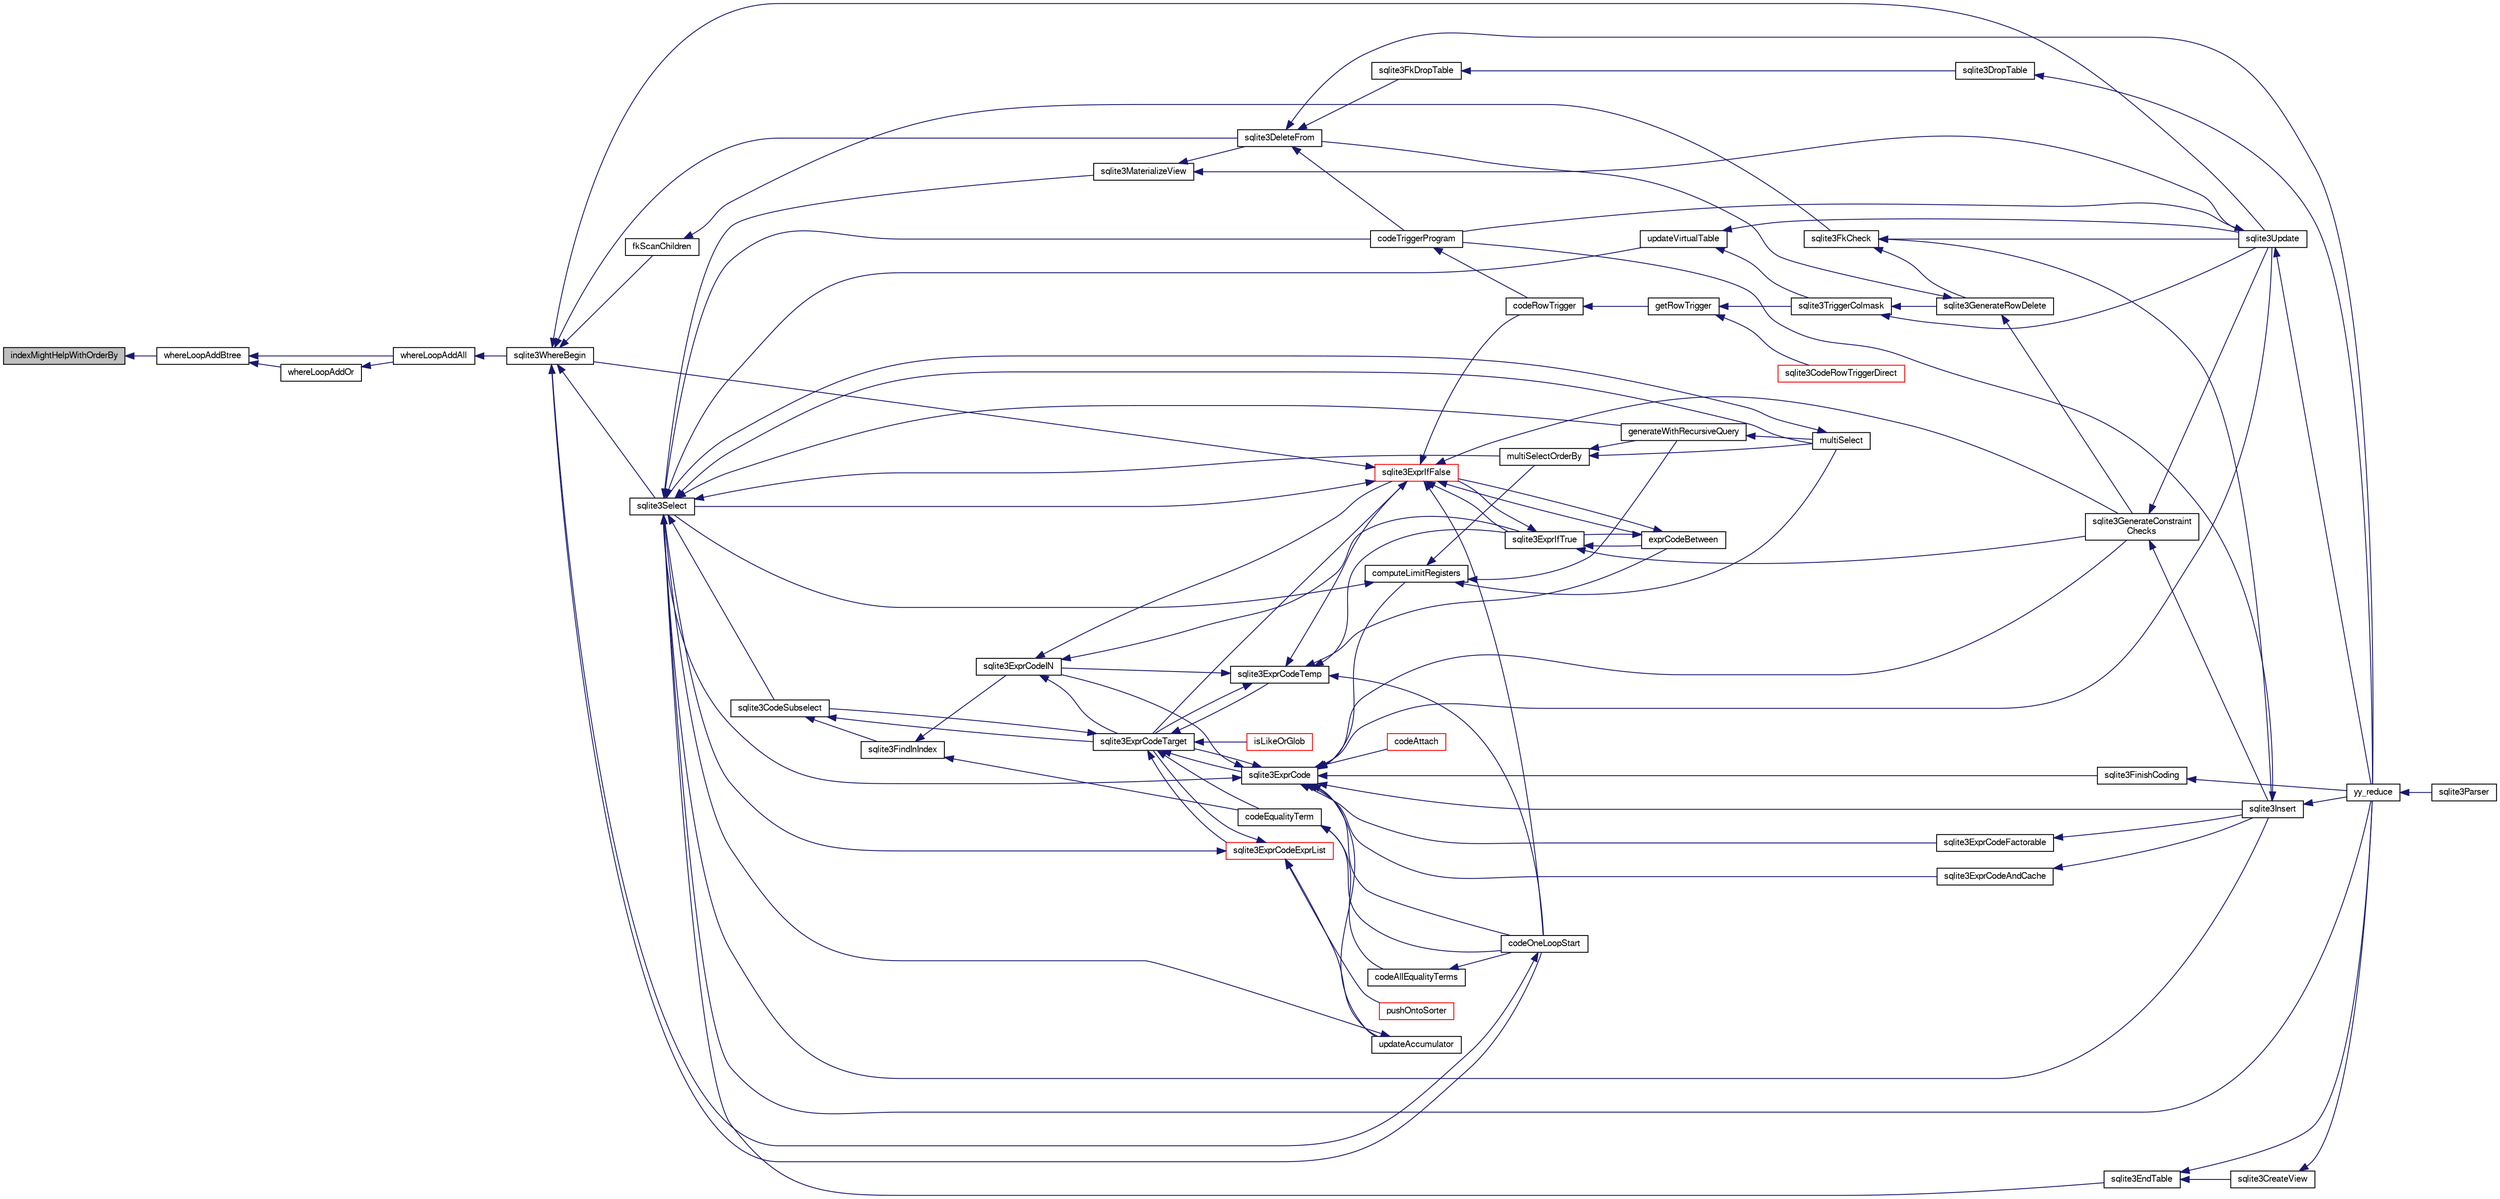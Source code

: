 digraph "indexMightHelpWithOrderBy"
{
  edge [fontname="FreeSans",fontsize="10",labelfontname="FreeSans",labelfontsize="10"];
  node [fontname="FreeSans",fontsize="10",shape=record];
  rankdir="LR";
  Node140662 [label="indexMightHelpWithOrderBy",height=0.2,width=0.4,color="black", fillcolor="grey75", style="filled", fontcolor="black"];
  Node140662 -> Node140663 [dir="back",color="midnightblue",fontsize="10",style="solid",fontname="FreeSans"];
  Node140663 [label="whereLoopAddBtree",height=0.2,width=0.4,color="black", fillcolor="white", style="filled",URL="$sqlite3_8c.html#aefe415538d2f9e200227977d2edaab3b"];
  Node140663 -> Node140664 [dir="back",color="midnightblue",fontsize="10",style="solid",fontname="FreeSans"];
  Node140664 [label="whereLoopAddOr",height=0.2,width=0.4,color="black", fillcolor="white", style="filled",URL="$sqlite3_8c.html#a97235f1da77b1e3f85d7132c9229234c"];
  Node140664 -> Node140665 [dir="back",color="midnightblue",fontsize="10",style="solid",fontname="FreeSans"];
  Node140665 [label="whereLoopAddAll",height=0.2,width=0.4,color="black", fillcolor="white", style="filled",URL="$sqlite3_8c.html#a861eb511463c5b852550018fee710f53"];
  Node140665 -> Node140666 [dir="back",color="midnightblue",fontsize="10",style="solid",fontname="FreeSans"];
  Node140666 [label="sqlite3WhereBegin",height=0.2,width=0.4,color="black", fillcolor="white", style="filled",URL="$sqlite3_8c.html#acad049f5c9a96a8118cffd5e5ce89f7c"];
  Node140666 -> Node140667 [dir="back",color="midnightblue",fontsize="10",style="solid",fontname="FreeSans"];
  Node140667 [label="sqlite3DeleteFrom",height=0.2,width=0.4,color="black", fillcolor="white", style="filled",URL="$sqlite3_8c.html#ab9b4b45349188b49eabb23f94608a091"];
  Node140667 -> Node140668 [dir="back",color="midnightblue",fontsize="10",style="solid",fontname="FreeSans"];
  Node140668 [label="sqlite3FkDropTable",height=0.2,width=0.4,color="black", fillcolor="white", style="filled",URL="$sqlite3_8c.html#a1218c6fc74e89152ceaa4760e82f5ef9"];
  Node140668 -> Node140669 [dir="back",color="midnightblue",fontsize="10",style="solid",fontname="FreeSans"];
  Node140669 [label="sqlite3DropTable",height=0.2,width=0.4,color="black", fillcolor="white", style="filled",URL="$sqlite3_8c.html#a5534f77364b5568783c0e50db3c9defb"];
  Node140669 -> Node140670 [dir="back",color="midnightblue",fontsize="10",style="solid",fontname="FreeSans"];
  Node140670 [label="yy_reduce",height=0.2,width=0.4,color="black", fillcolor="white", style="filled",URL="$sqlite3_8c.html#a7c419a9b25711c666a9a2449ef377f14"];
  Node140670 -> Node140671 [dir="back",color="midnightblue",fontsize="10",style="solid",fontname="FreeSans"];
  Node140671 [label="sqlite3Parser",height=0.2,width=0.4,color="black", fillcolor="white", style="filled",URL="$sqlite3_8c.html#a0327d71a5fabe0b6a343d78a2602e72a"];
  Node140667 -> Node140672 [dir="back",color="midnightblue",fontsize="10",style="solid",fontname="FreeSans"];
  Node140672 [label="codeTriggerProgram",height=0.2,width=0.4,color="black", fillcolor="white", style="filled",URL="$sqlite3_8c.html#a120801f59d9281d201d2ff4b2606836e"];
  Node140672 -> Node140673 [dir="back",color="midnightblue",fontsize="10",style="solid",fontname="FreeSans"];
  Node140673 [label="codeRowTrigger",height=0.2,width=0.4,color="black", fillcolor="white", style="filled",URL="$sqlite3_8c.html#a463cea5aaaf388b560b206570a0022fc"];
  Node140673 -> Node140674 [dir="back",color="midnightblue",fontsize="10",style="solid",fontname="FreeSans"];
  Node140674 [label="getRowTrigger",height=0.2,width=0.4,color="black", fillcolor="white", style="filled",URL="$sqlite3_8c.html#a69626ef20b540d1a2b19cf56f3f45689"];
  Node140674 -> Node140675 [dir="back",color="midnightblue",fontsize="10",style="solid",fontname="FreeSans"];
  Node140675 [label="sqlite3CodeRowTriggerDirect",height=0.2,width=0.4,color="red", fillcolor="white", style="filled",URL="$sqlite3_8c.html#ad92829f9001bcf89a0299dad5a48acd4"];
  Node140674 -> Node140682 [dir="back",color="midnightblue",fontsize="10",style="solid",fontname="FreeSans"];
  Node140682 [label="sqlite3TriggerColmask",height=0.2,width=0.4,color="black", fillcolor="white", style="filled",URL="$sqlite3_8c.html#acace8e99e37ae5e84ea03c65e820c540"];
  Node140682 -> Node140677 [dir="back",color="midnightblue",fontsize="10",style="solid",fontname="FreeSans"];
  Node140677 [label="sqlite3GenerateRowDelete",height=0.2,width=0.4,color="black", fillcolor="white", style="filled",URL="$sqlite3_8c.html#a2c76cbf3027fc18fdbb8cb4cd96b77d9"];
  Node140677 -> Node140667 [dir="back",color="midnightblue",fontsize="10",style="solid",fontname="FreeSans"];
  Node140677 -> Node140678 [dir="back",color="midnightblue",fontsize="10",style="solid",fontname="FreeSans"];
  Node140678 [label="sqlite3GenerateConstraint\lChecks",height=0.2,width=0.4,color="black", fillcolor="white", style="filled",URL="$sqlite3_8c.html#aef639c1e6a0c0a67ca6e7690ad931bd2"];
  Node140678 -> Node140679 [dir="back",color="midnightblue",fontsize="10",style="solid",fontname="FreeSans"];
  Node140679 [label="sqlite3Insert",height=0.2,width=0.4,color="black", fillcolor="white", style="filled",URL="$sqlite3_8c.html#a5b17c9c2000bae6bdff8e6be48d7dc2b"];
  Node140679 -> Node140672 [dir="back",color="midnightblue",fontsize="10",style="solid",fontname="FreeSans"];
  Node140679 -> Node140670 [dir="back",color="midnightblue",fontsize="10",style="solid",fontname="FreeSans"];
  Node140678 -> Node140680 [dir="back",color="midnightblue",fontsize="10",style="solid",fontname="FreeSans"];
  Node140680 [label="sqlite3Update",height=0.2,width=0.4,color="black", fillcolor="white", style="filled",URL="$sqlite3_8c.html#ac5aa67c46e8cc8174566fabe6809fafa"];
  Node140680 -> Node140672 [dir="back",color="midnightblue",fontsize="10",style="solid",fontname="FreeSans"];
  Node140680 -> Node140670 [dir="back",color="midnightblue",fontsize="10",style="solid",fontname="FreeSans"];
  Node140682 -> Node140680 [dir="back",color="midnightblue",fontsize="10",style="solid",fontname="FreeSans"];
  Node140667 -> Node140670 [dir="back",color="midnightblue",fontsize="10",style="solid",fontname="FreeSans"];
  Node140666 -> Node140683 [dir="back",color="midnightblue",fontsize="10",style="solid",fontname="FreeSans"];
  Node140683 [label="fkScanChildren",height=0.2,width=0.4,color="black", fillcolor="white", style="filled",URL="$sqlite3_8c.html#a67c9dcb484336b3155e7a82a037d4691"];
  Node140683 -> Node140684 [dir="back",color="midnightblue",fontsize="10",style="solid",fontname="FreeSans"];
  Node140684 [label="sqlite3FkCheck",height=0.2,width=0.4,color="black", fillcolor="white", style="filled",URL="$sqlite3_8c.html#aa38fb76c7d6f48f19772877a41703b92"];
  Node140684 -> Node140677 [dir="back",color="midnightblue",fontsize="10",style="solid",fontname="FreeSans"];
  Node140684 -> Node140679 [dir="back",color="midnightblue",fontsize="10",style="solid",fontname="FreeSans"];
  Node140684 -> Node140680 [dir="back",color="midnightblue",fontsize="10",style="solid",fontname="FreeSans"];
  Node140666 -> Node140685 [dir="back",color="midnightblue",fontsize="10",style="solid",fontname="FreeSans"];
  Node140685 [label="sqlite3Select",height=0.2,width=0.4,color="black", fillcolor="white", style="filled",URL="$sqlite3_8c.html#a2465ee8c956209ba4b272477b7c21a45"];
  Node140685 -> Node140686 [dir="back",color="midnightblue",fontsize="10",style="solid",fontname="FreeSans"];
  Node140686 [label="sqlite3CodeSubselect",height=0.2,width=0.4,color="black", fillcolor="white", style="filled",URL="$sqlite3_8c.html#aa69b46d2204a1d1b110107a1be12ee0c"];
  Node140686 -> Node140687 [dir="back",color="midnightblue",fontsize="10",style="solid",fontname="FreeSans"];
  Node140687 [label="sqlite3FindInIndex",height=0.2,width=0.4,color="black", fillcolor="white", style="filled",URL="$sqlite3_8c.html#af7d8c56ab0231f44bb5f87b3fafeffb2"];
  Node140687 -> Node140688 [dir="back",color="midnightblue",fontsize="10",style="solid",fontname="FreeSans"];
  Node140688 [label="sqlite3ExprCodeIN",height=0.2,width=0.4,color="black", fillcolor="white", style="filled",URL="$sqlite3_8c.html#ad9cf4f5b5ffb90c24a4a0900c8626193"];
  Node140688 -> Node140689 [dir="back",color="midnightblue",fontsize="10",style="solid",fontname="FreeSans"];
  Node140689 [label="sqlite3ExprCodeTarget",height=0.2,width=0.4,color="black", fillcolor="white", style="filled",URL="$sqlite3_8c.html#a4f308397a0a3ed299ed31aaa1ae2a293"];
  Node140689 -> Node140686 [dir="back",color="midnightblue",fontsize="10",style="solid",fontname="FreeSans"];
  Node140689 -> Node140690 [dir="back",color="midnightblue",fontsize="10",style="solid",fontname="FreeSans"];
  Node140690 [label="sqlite3ExprCodeTemp",height=0.2,width=0.4,color="black", fillcolor="white", style="filled",URL="$sqlite3_8c.html#a3bc5c1ccb3c5851847e2aeb4a84ae1fc"];
  Node140690 -> Node140688 [dir="back",color="midnightblue",fontsize="10",style="solid",fontname="FreeSans"];
  Node140690 -> Node140689 [dir="back",color="midnightblue",fontsize="10",style="solid",fontname="FreeSans"];
  Node140690 -> Node140691 [dir="back",color="midnightblue",fontsize="10",style="solid",fontname="FreeSans"];
  Node140691 [label="exprCodeBetween",height=0.2,width=0.4,color="black", fillcolor="white", style="filled",URL="$sqlite3_8c.html#abd053493214542bca8f406f42145d173"];
  Node140691 -> Node140692 [dir="back",color="midnightblue",fontsize="10",style="solid",fontname="FreeSans"];
  Node140692 [label="sqlite3ExprIfTrue",height=0.2,width=0.4,color="black", fillcolor="white", style="filled",URL="$sqlite3_8c.html#ad93a55237c23e1b743ab1f59df1a1444"];
  Node140692 -> Node140691 [dir="back",color="midnightblue",fontsize="10",style="solid",fontname="FreeSans"];
  Node140692 -> Node140693 [dir="back",color="midnightblue",fontsize="10",style="solid",fontname="FreeSans"];
  Node140693 [label="sqlite3ExprIfFalse",height=0.2,width=0.4,color="red", fillcolor="white", style="filled",URL="$sqlite3_8c.html#af97ecccb5d56e321e118414b08f65b71"];
  Node140693 -> Node140689 [dir="back",color="midnightblue",fontsize="10",style="solid",fontname="FreeSans"];
  Node140693 -> Node140691 [dir="back",color="midnightblue",fontsize="10",style="solid",fontname="FreeSans"];
  Node140693 -> Node140692 [dir="back",color="midnightblue",fontsize="10",style="solid",fontname="FreeSans"];
  Node140693 -> Node140678 [dir="back",color="midnightblue",fontsize="10",style="solid",fontname="FreeSans"];
  Node140693 -> Node140685 [dir="back",color="midnightblue",fontsize="10",style="solid",fontname="FreeSans"];
  Node140693 -> Node140673 [dir="back",color="midnightblue",fontsize="10",style="solid",fontname="FreeSans"];
  Node140693 -> Node140707 [dir="back",color="midnightblue",fontsize="10",style="solid",fontname="FreeSans"];
  Node140707 [label="codeOneLoopStart",height=0.2,width=0.4,color="black", fillcolor="white", style="filled",URL="$sqlite3_8c.html#aa868875120b151c169cc79139ed6e008"];
  Node140707 -> Node140666 [dir="back",color="midnightblue",fontsize="10",style="solid",fontname="FreeSans"];
  Node140693 -> Node140666 [dir="back",color="midnightblue",fontsize="10",style="solid",fontname="FreeSans"];
  Node140692 -> Node140678 [dir="back",color="midnightblue",fontsize="10",style="solid",fontname="FreeSans"];
  Node140691 -> Node140693 [dir="back",color="midnightblue",fontsize="10",style="solid",fontname="FreeSans"];
  Node140690 -> Node140692 [dir="back",color="midnightblue",fontsize="10",style="solid",fontname="FreeSans"];
  Node140690 -> Node140693 [dir="back",color="midnightblue",fontsize="10",style="solid",fontname="FreeSans"];
  Node140690 -> Node140707 [dir="back",color="midnightblue",fontsize="10",style="solid",fontname="FreeSans"];
  Node140689 -> Node140708 [dir="back",color="midnightblue",fontsize="10",style="solid",fontname="FreeSans"];
  Node140708 [label="sqlite3ExprCode",height=0.2,width=0.4,color="black", fillcolor="white", style="filled",URL="$sqlite3_8c.html#a75f270fb0b111b86924cca4ea507b417"];
  Node140708 -> Node140688 [dir="back",color="midnightblue",fontsize="10",style="solid",fontname="FreeSans"];
  Node140708 -> Node140689 [dir="back",color="midnightblue",fontsize="10",style="solid",fontname="FreeSans"];
  Node140708 -> Node140709 [dir="back",color="midnightblue",fontsize="10",style="solid",fontname="FreeSans"];
  Node140709 [label="sqlite3ExprCodeFactorable",height=0.2,width=0.4,color="black", fillcolor="white", style="filled",URL="$sqlite3_8c.html#a843f7fd58eec5a683c1fd8435fcd1e84"];
  Node140709 -> Node140679 [dir="back",color="midnightblue",fontsize="10",style="solid",fontname="FreeSans"];
  Node140708 -> Node140710 [dir="back",color="midnightblue",fontsize="10",style="solid",fontname="FreeSans"];
  Node140710 [label="sqlite3ExprCodeAndCache",height=0.2,width=0.4,color="black", fillcolor="white", style="filled",URL="$sqlite3_8c.html#ae3e46527d9b7fc9cb9236d21a5e6b1d8"];
  Node140710 -> Node140679 [dir="back",color="midnightblue",fontsize="10",style="solid",fontname="FreeSans"];
  Node140708 -> Node140711 [dir="back",color="midnightblue",fontsize="10",style="solid",fontname="FreeSans"];
  Node140711 [label="codeAttach",height=0.2,width=0.4,color="red", fillcolor="white", style="filled",URL="$sqlite3_8c.html#ade4e9e30d828a19c191fdcb098676d5b"];
  Node140708 -> Node140714 [dir="back",color="midnightblue",fontsize="10",style="solid",fontname="FreeSans"];
  Node140714 [label="sqlite3FinishCoding",height=0.2,width=0.4,color="black", fillcolor="white", style="filled",URL="$sqlite3_8c.html#a651bc5b446c276c092705856d995b278"];
  Node140714 -> Node140670 [dir="back",color="midnightblue",fontsize="10",style="solid",fontname="FreeSans"];
  Node140708 -> Node140679 [dir="back",color="midnightblue",fontsize="10",style="solid",fontname="FreeSans"];
  Node140708 -> Node140678 [dir="back",color="midnightblue",fontsize="10",style="solid",fontname="FreeSans"];
  Node140708 -> Node140715 [dir="back",color="midnightblue",fontsize="10",style="solid",fontname="FreeSans"];
  Node140715 [label="computeLimitRegisters",height=0.2,width=0.4,color="black", fillcolor="white", style="filled",URL="$sqlite3_8c.html#ae9d37055e4905929b6f6cda5461e2f37"];
  Node140715 -> Node140716 [dir="back",color="midnightblue",fontsize="10",style="solid",fontname="FreeSans"];
  Node140716 [label="generateWithRecursiveQuery",height=0.2,width=0.4,color="black", fillcolor="white", style="filled",URL="$sqlite3_8c.html#ade2c3663fa9c3b9676507984b9483942"];
  Node140716 -> Node140717 [dir="back",color="midnightblue",fontsize="10",style="solid",fontname="FreeSans"];
  Node140717 [label="multiSelect",height=0.2,width=0.4,color="black", fillcolor="white", style="filled",URL="$sqlite3_8c.html#a6456c61f3d9b2389738753cedfa24fa7"];
  Node140717 -> Node140685 [dir="back",color="midnightblue",fontsize="10",style="solid",fontname="FreeSans"];
  Node140715 -> Node140717 [dir="back",color="midnightblue",fontsize="10",style="solid",fontname="FreeSans"];
  Node140715 -> Node140718 [dir="back",color="midnightblue",fontsize="10",style="solid",fontname="FreeSans"];
  Node140718 [label="multiSelectOrderBy",height=0.2,width=0.4,color="black", fillcolor="white", style="filled",URL="$sqlite3_8c.html#afcdb8488c6f4dfdadaf9f04bca35b808"];
  Node140718 -> Node140716 [dir="back",color="midnightblue",fontsize="10",style="solid",fontname="FreeSans"];
  Node140718 -> Node140717 [dir="back",color="midnightblue",fontsize="10",style="solid",fontname="FreeSans"];
  Node140715 -> Node140685 [dir="back",color="midnightblue",fontsize="10",style="solid",fontname="FreeSans"];
  Node140708 -> Node140719 [dir="back",color="midnightblue",fontsize="10",style="solid",fontname="FreeSans"];
  Node140719 [label="updateAccumulator",height=0.2,width=0.4,color="black", fillcolor="white", style="filled",URL="$sqlite3_8c.html#a1681660dd3ecd50c8727d6e56a537bd9"];
  Node140719 -> Node140685 [dir="back",color="midnightblue",fontsize="10",style="solid",fontname="FreeSans"];
  Node140708 -> Node140685 [dir="back",color="midnightblue",fontsize="10",style="solid",fontname="FreeSans"];
  Node140708 -> Node140680 [dir="back",color="midnightblue",fontsize="10",style="solid",fontname="FreeSans"];
  Node140708 -> Node140707 [dir="back",color="midnightblue",fontsize="10",style="solid",fontname="FreeSans"];
  Node140689 -> Node140720 [dir="back",color="midnightblue",fontsize="10",style="solid",fontname="FreeSans"];
  Node140720 [label="sqlite3ExprCodeExprList",height=0.2,width=0.4,color="red", fillcolor="white", style="filled",URL="$sqlite3_8c.html#a05b2b3dc3de7565de24eb3a2ff4e9566"];
  Node140720 -> Node140689 [dir="back",color="midnightblue",fontsize="10",style="solid",fontname="FreeSans"];
  Node140720 -> Node140721 [dir="back",color="midnightblue",fontsize="10",style="solid",fontname="FreeSans"];
  Node140721 [label="pushOntoSorter",height=0.2,width=0.4,color="red", fillcolor="white", style="filled",URL="$sqlite3_8c.html#a4555397beb584a386e7739cf022a6651"];
  Node140720 -> Node140719 [dir="back",color="midnightblue",fontsize="10",style="solid",fontname="FreeSans"];
  Node140720 -> Node140685 [dir="back",color="midnightblue",fontsize="10",style="solid",fontname="FreeSans"];
  Node140689 -> Node140723 [dir="back",color="midnightblue",fontsize="10",style="solid",fontname="FreeSans"];
  Node140723 [label="isLikeOrGlob",height=0.2,width=0.4,color="red", fillcolor="white", style="filled",URL="$sqlite3_8c.html#a6c38e495198bf8976f68d1a6ebd74a50"];
  Node140689 -> Node140732 [dir="back",color="midnightblue",fontsize="10",style="solid",fontname="FreeSans"];
  Node140732 [label="codeEqualityTerm",height=0.2,width=0.4,color="black", fillcolor="white", style="filled",URL="$sqlite3_8c.html#ad88a57073f031452c9843e97f15acc47"];
  Node140732 -> Node140733 [dir="back",color="midnightblue",fontsize="10",style="solid",fontname="FreeSans"];
  Node140733 [label="codeAllEqualityTerms",height=0.2,width=0.4,color="black", fillcolor="white", style="filled",URL="$sqlite3_8c.html#a3095598b812500a4efe41bf17cd49381"];
  Node140733 -> Node140707 [dir="back",color="midnightblue",fontsize="10",style="solid",fontname="FreeSans"];
  Node140732 -> Node140707 [dir="back",color="midnightblue",fontsize="10",style="solid",fontname="FreeSans"];
  Node140688 -> Node140692 [dir="back",color="midnightblue",fontsize="10",style="solid",fontname="FreeSans"];
  Node140688 -> Node140693 [dir="back",color="midnightblue",fontsize="10",style="solid",fontname="FreeSans"];
  Node140687 -> Node140732 [dir="back",color="midnightblue",fontsize="10",style="solid",fontname="FreeSans"];
  Node140686 -> Node140689 [dir="back",color="midnightblue",fontsize="10",style="solid",fontname="FreeSans"];
  Node140685 -> Node140699 [dir="back",color="midnightblue",fontsize="10",style="solid",fontname="FreeSans"];
  Node140699 [label="sqlite3EndTable",height=0.2,width=0.4,color="black", fillcolor="white", style="filled",URL="$sqlite3_8c.html#a7b5f2c66c0f0b6f819d970ca389768b0"];
  Node140699 -> Node140700 [dir="back",color="midnightblue",fontsize="10",style="solid",fontname="FreeSans"];
  Node140700 [label="sqlite3CreateView",height=0.2,width=0.4,color="black", fillcolor="white", style="filled",URL="$sqlite3_8c.html#a9d85cb00ff71dee5cd9a019503a6982e"];
  Node140700 -> Node140670 [dir="back",color="midnightblue",fontsize="10",style="solid",fontname="FreeSans"];
  Node140699 -> Node140670 [dir="back",color="midnightblue",fontsize="10",style="solid",fontname="FreeSans"];
  Node140685 -> Node140734 [dir="back",color="midnightblue",fontsize="10",style="solid",fontname="FreeSans"];
  Node140734 [label="sqlite3MaterializeView",height=0.2,width=0.4,color="black", fillcolor="white", style="filled",URL="$sqlite3_8c.html#a4557984b0b75f998fb0c3f231c9b1def"];
  Node140734 -> Node140667 [dir="back",color="midnightblue",fontsize="10",style="solid",fontname="FreeSans"];
  Node140734 -> Node140680 [dir="back",color="midnightblue",fontsize="10",style="solid",fontname="FreeSans"];
  Node140685 -> Node140679 [dir="back",color="midnightblue",fontsize="10",style="solid",fontname="FreeSans"];
  Node140685 -> Node140716 [dir="back",color="midnightblue",fontsize="10",style="solid",fontname="FreeSans"];
  Node140685 -> Node140717 [dir="back",color="midnightblue",fontsize="10",style="solid",fontname="FreeSans"];
  Node140685 -> Node140718 [dir="back",color="midnightblue",fontsize="10",style="solid",fontname="FreeSans"];
  Node140685 -> Node140672 [dir="back",color="midnightblue",fontsize="10",style="solid",fontname="FreeSans"];
  Node140685 -> Node140735 [dir="back",color="midnightblue",fontsize="10",style="solid",fontname="FreeSans"];
  Node140735 [label="updateVirtualTable",height=0.2,width=0.4,color="black", fillcolor="white", style="filled",URL="$sqlite3_8c.html#a740220531db9293c39a2cdd7da3f74e1"];
  Node140735 -> Node140682 [dir="back",color="midnightblue",fontsize="10",style="solid",fontname="FreeSans"];
  Node140735 -> Node140680 [dir="back",color="midnightblue",fontsize="10",style="solid",fontname="FreeSans"];
  Node140685 -> Node140670 [dir="back",color="midnightblue",fontsize="10",style="solid",fontname="FreeSans"];
  Node140666 -> Node140680 [dir="back",color="midnightblue",fontsize="10",style="solid",fontname="FreeSans"];
  Node140666 -> Node140707 [dir="back",color="midnightblue",fontsize="10",style="solid",fontname="FreeSans"];
  Node140663 -> Node140665 [dir="back",color="midnightblue",fontsize="10",style="solid",fontname="FreeSans"];
}
